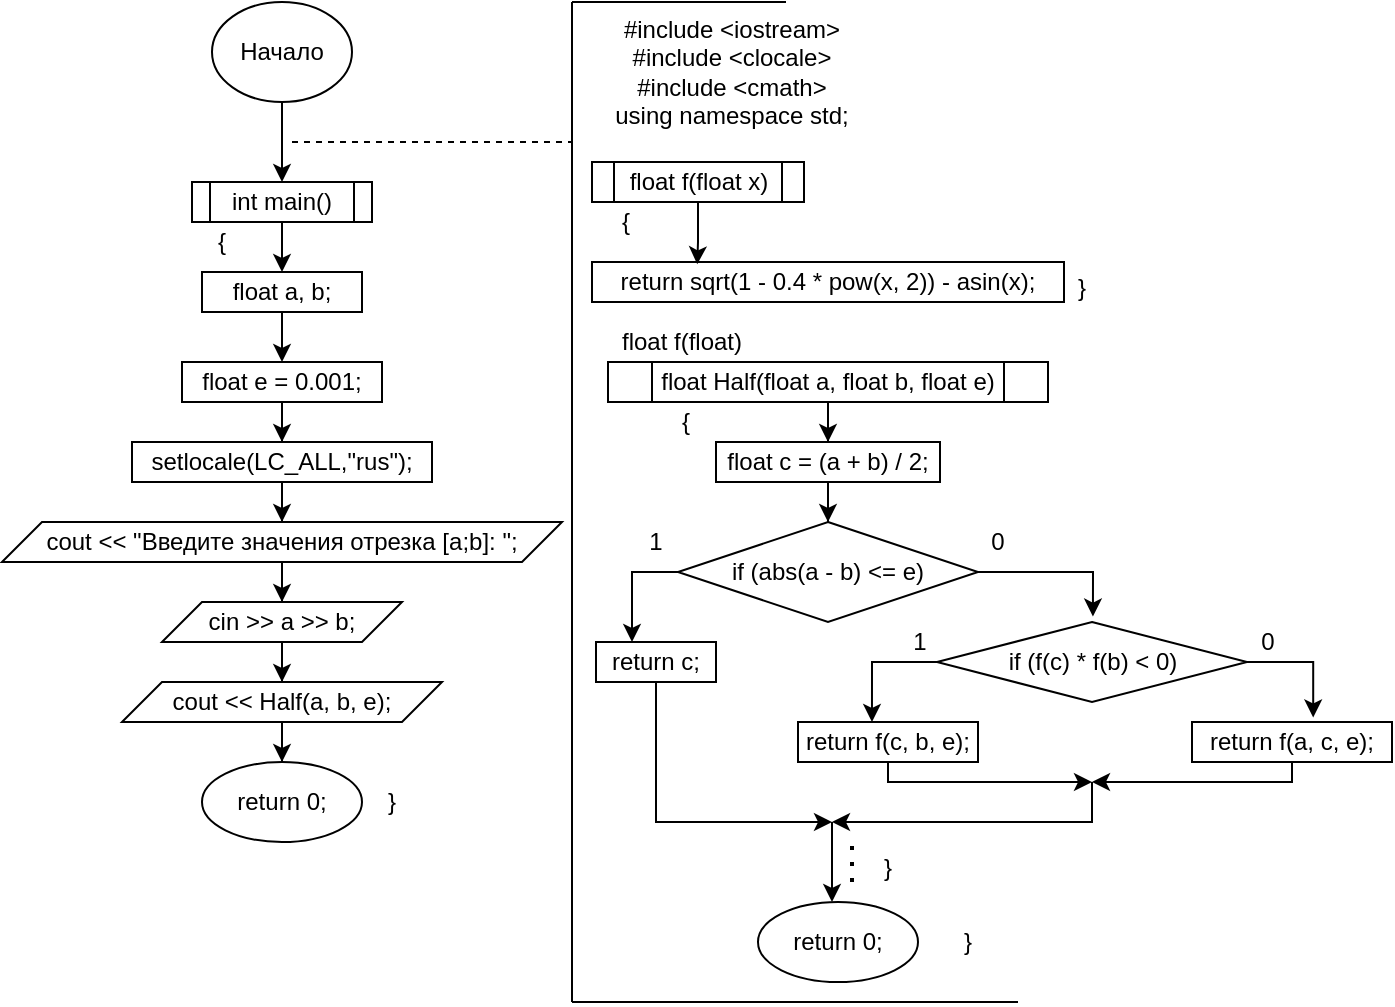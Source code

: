 <mxfile version="24.7.17">
  <diagram name="Страница — 1" id="YSMQW4tKvHTIruasvQNO">
    <mxGraphModel dx="724" dy="494" grid="1" gridSize="10" guides="1" tooltips="1" connect="1" arrows="1" fold="1" page="1" pageScale="1" pageWidth="827" pageHeight="1169" math="0" shadow="0">
      <root>
        <mxCell id="0" />
        <mxCell id="1" parent="0" />
        <mxCell id="barYEJFdWYSISxJVIZfi-20" style="edgeStyle=orthogonalEdgeStyle;rounded=0;orthogonalLoop=1;jettySize=auto;html=1;" parent="1" source="barYEJFdWYSISxJVIZfi-1" target="barYEJFdWYSISxJVIZfi-19" edge="1">
          <mxGeometry relative="1" as="geometry" />
        </mxCell>
        <mxCell id="barYEJFdWYSISxJVIZfi-1" value="Начало" style="ellipse;whiteSpace=wrap;html=1;" parent="1" vertex="1">
          <mxGeometry x="280" y="10" width="70" height="50" as="geometry" />
        </mxCell>
        <mxCell id="barYEJFdWYSISxJVIZfi-4" value="" style="endArrow=none;html=1;rounded=0;" parent="1" edge="1">
          <mxGeometry width="50" height="50" relative="1" as="geometry">
            <mxPoint x="460" y="10" as="sourcePoint" />
            <mxPoint x="567" y="10" as="targetPoint" />
          </mxGeometry>
        </mxCell>
        <mxCell id="barYEJFdWYSISxJVIZfi-5" value="" style="endArrow=none;html=1;rounded=0;" parent="1" edge="1">
          <mxGeometry width="50" height="50" relative="1" as="geometry">
            <mxPoint x="460" y="510" as="sourcePoint" />
            <mxPoint x="460" y="10" as="targetPoint" />
          </mxGeometry>
        </mxCell>
        <mxCell id="barYEJFdWYSISxJVIZfi-7" value="&lt;div&gt;#include &amp;lt;iostream&amp;gt;&lt;/div&gt;&lt;div&gt;#include &amp;lt;clocale&amp;gt;&lt;/div&gt;&lt;div&gt;#include &amp;lt;cmath&amp;gt;&lt;/div&gt;&lt;div&gt;using namespace std;&lt;/div&gt;" style="text;html=1;align=center;verticalAlign=middle;whiteSpace=wrap;rounded=0;" parent="1" vertex="1">
          <mxGeometry x="470" y="10" width="140" height="70" as="geometry" />
        </mxCell>
        <mxCell id="barYEJFdWYSISxJVIZfi-8" value="float f(float x)" style="shape=process;whiteSpace=wrap;html=1;backgroundOutline=1;" parent="1" vertex="1">
          <mxGeometry x="470" y="90" width="106" height="20" as="geometry" />
        </mxCell>
        <mxCell id="barYEJFdWYSISxJVIZfi-16" value="}" style="text;html=1;align=center;verticalAlign=middle;whiteSpace=wrap;rounded=0;" parent="1" vertex="1">
          <mxGeometry x="700" y="140" width="30" height="25" as="geometry" />
        </mxCell>
        <mxCell id="NfwYZ1OnKjQ1SjtDYjIP-7" style="edgeStyle=orthogonalEdgeStyle;rounded=0;orthogonalLoop=1;jettySize=auto;html=1;entryX=0.5;entryY=0;entryDx=0;entryDy=0;" parent="1" source="barYEJFdWYSISxJVIZfi-19" target="NfwYZ1OnKjQ1SjtDYjIP-3" edge="1">
          <mxGeometry relative="1" as="geometry" />
        </mxCell>
        <mxCell id="barYEJFdWYSISxJVIZfi-19" value="int main()" style="shape=process;whiteSpace=wrap;html=1;backgroundOutline=1;" parent="1" vertex="1">
          <mxGeometry x="270" y="100" width="90" height="20" as="geometry" />
        </mxCell>
        <mxCell id="barYEJFdWYSISxJVIZfi-22" value="" style="endArrow=none;dashed=1;html=1;rounded=0;" parent="1" edge="1">
          <mxGeometry width="50" height="50" relative="1" as="geometry">
            <mxPoint x="320" y="80" as="sourcePoint" />
            <mxPoint x="460" y="80" as="targetPoint" />
          </mxGeometry>
        </mxCell>
        <mxCell id="NfwYZ1OnKjQ1SjtDYjIP-9" style="edgeStyle=orthogonalEdgeStyle;rounded=0;orthogonalLoop=1;jettySize=auto;html=1;entryX=0.5;entryY=0;entryDx=0;entryDy=0;" parent="1" source="barYEJFdWYSISxJVIZfi-23" target="barYEJFdWYSISxJVIZfi-25" edge="1">
          <mxGeometry relative="1" as="geometry" />
        </mxCell>
        <mxCell id="barYEJFdWYSISxJVIZfi-23" value="float e = 0.001;" style="rounded=0;whiteSpace=wrap;html=1;" parent="1" vertex="1">
          <mxGeometry x="265" y="190" width="100" height="20" as="geometry" />
        </mxCell>
        <mxCell id="NfwYZ1OnKjQ1SjtDYjIP-10" style="edgeStyle=orthogonalEdgeStyle;rounded=0;orthogonalLoop=1;jettySize=auto;html=1;entryX=0.5;entryY=0;entryDx=0;entryDy=0;" parent="1" source="barYEJFdWYSISxJVIZfi-25" target="NfwYZ1OnKjQ1SjtDYjIP-5" edge="1">
          <mxGeometry relative="1" as="geometry" />
        </mxCell>
        <mxCell id="barYEJFdWYSISxJVIZfi-25" value="setlocale(LC_ALL,&quot;rus&quot;);" style="rounded=0;whiteSpace=wrap;html=1;" parent="1" vertex="1">
          <mxGeometry x="240" y="230" width="150" height="20" as="geometry" />
        </mxCell>
        <mxCell id="NfwYZ1OnKjQ1SjtDYjIP-1" value="return sqrt(1 - 0.4 * pow(x, 2)) - asin(x);" style="rounded=0;whiteSpace=wrap;html=1;" parent="1" vertex="1">
          <mxGeometry x="470" y="140" width="236" height="20" as="geometry" />
        </mxCell>
        <mxCell id="NfwYZ1OnKjQ1SjtDYjIP-8" style="edgeStyle=orthogonalEdgeStyle;rounded=0;orthogonalLoop=1;jettySize=auto;html=1;entryX=0.5;entryY=0;entryDx=0;entryDy=0;" parent="1" source="NfwYZ1OnKjQ1SjtDYjIP-3" target="barYEJFdWYSISxJVIZfi-23" edge="1">
          <mxGeometry relative="1" as="geometry" />
        </mxCell>
        <mxCell id="NfwYZ1OnKjQ1SjtDYjIP-3" value="float a, b;" style="rounded=0;whiteSpace=wrap;html=1;" parent="1" vertex="1">
          <mxGeometry x="275" y="145" width="80" height="20" as="geometry" />
        </mxCell>
        <mxCell id="NfwYZ1OnKjQ1SjtDYjIP-4" value="{" style="text;html=1;align=center;verticalAlign=middle;whiteSpace=wrap;rounded=0;" parent="1" vertex="1">
          <mxGeometry x="270" y="120" width="30" height="20" as="geometry" />
        </mxCell>
        <mxCell id="NfwYZ1OnKjQ1SjtDYjIP-11" style="edgeStyle=orthogonalEdgeStyle;rounded=0;orthogonalLoop=1;jettySize=auto;html=1;" parent="1" source="NfwYZ1OnKjQ1SjtDYjIP-5" target="NfwYZ1OnKjQ1SjtDYjIP-6" edge="1">
          <mxGeometry relative="1" as="geometry" />
        </mxCell>
        <mxCell id="NfwYZ1OnKjQ1SjtDYjIP-5" value="cout &amp;lt;&amp;lt; &quot;Введите значения отрезка [a;b]: &quot;;" style="shape=parallelogram;perimeter=parallelogramPerimeter;whiteSpace=wrap;html=1;fixedSize=1;" parent="1" vertex="1">
          <mxGeometry x="175" y="270" width="280" height="20" as="geometry" />
        </mxCell>
        <mxCell id="SSPWIM7D8s4effEqeD6Z-28" style="edgeStyle=orthogonalEdgeStyle;rounded=0;orthogonalLoop=1;jettySize=auto;html=1;entryX=0.5;entryY=0;entryDx=0;entryDy=0;" edge="1" parent="1" source="NfwYZ1OnKjQ1SjtDYjIP-6" target="SSPWIM7D8s4effEqeD6Z-24">
          <mxGeometry relative="1" as="geometry" />
        </mxCell>
        <mxCell id="NfwYZ1OnKjQ1SjtDYjIP-6" value="cin &amp;gt;&amp;gt; a &amp;gt;&amp;gt; b;" style="shape=parallelogram;perimeter=parallelogramPerimeter;whiteSpace=wrap;html=1;fixedSize=1;" parent="1" vertex="1">
          <mxGeometry x="255" y="310" width="120" height="20" as="geometry" />
        </mxCell>
        <mxCell id="NfwYZ1OnKjQ1SjtDYjIP-35" value="{" style="text;html=1;align=center;verticalAlign=middle;whiteSpace=wrap;rounded=0;" parent="1" vertex="1">
          <mxGeometry x="502" y="210" width="30" height="20" as="geometry" />
        </mxCell>
        <mxCell id="SSPWIM7D8s4effEqeD6Z-11" style="edgeStyle=orthogonalEdgeStyle;rounded=0;orthogonalLoop=1;jettySize=auto;html=1;entryX=0.5;entryY=0;entryDx=0;entryDy=0;" edge="1" parent="1" source="SSPWIM7D8s4effEqeD6Z-1" target="SSPWIM7D8s4effEqeD6Z-4">
          <mxGeometry relative="1" as="geometry" />
        </mxCell>
        <mxCell id="SSPWIM7D8s4effEqeD6Z-1" value="float Half(float a, float b, float e)" style="shape=process;whiteSpace=wrap;html=1;backgroundOutline=1;" vertex="1" parent="1">
          <mxGeometry x="478" y="190" width="220" height="20" as="geometry" />
        </mxCell>
        <mxCell id="SSPWIM7D8s4effEqeD6Z-2" value="&lt;div&gt;float f(float)&lt;/div&gt;" style="text;html=1;align=center;verticalAlign=middle;whiteSpace=wrap;rounded=0;" vertex="1" parent="1">
          <mxGeometry x="470" y="170" width="90" height="20" as="geometry" />
        </mxCell>
        <mxCell id="SSPWIM7D8s4effEqeD6Z-3" style="edgeStyle=orthogonalEdgeStyle;rounded=0;orthogonalLoop=1;jettySize=auto;html=1;entryX=0.223;entryY=0.057;entryDx=0;entryDy=0;entryPerimeter=0;" edge="1" parent="1" source="barYEJFdWYSISxJVIZfi-8" target="NfwYZ1OnKjQ1SjtDYjIP-1">
          <mxGeometry relative="1" as="geometry" />
        </mxCell>
        <mxCell id="SSPWIM7D8s4effEqeD6Z-10" style="edgeStyle=orthogonalEdgeStyle;rounded=0;orthogonalLoop=1;jettySize=auto;html=1;entryX=0.5;entryY=0;entryDx=0;entryDy=0;" edge="1" parent="1" source="SSPWIM7D8s4effEqeD6Z-4" target="SSPWIM7D8s4effEqeD6Z-5">
          <mxGeometry relative="1" as="geometry" />
        </mxCell>
        <mxCell id="SSPWIM7D8s4effEqeD6Z-4" value="float c = (a + b) / 2;" style="rounded=0;whiteSpace=wrap;html=1;" vertex="1" parent="1">
          <mxGeometry x="532" y="230" width="112" height="20" as="geometry" />
        </mxCell>
        <mxCell id="SSPWIM7D8s4effEqeD6Z-14" style="edgeStyle=orthogonalEdgeStyle;rounded=0;orthogonalLoop=1;jettySize=auto;html=1;entryX=0.3;entryY=0;entryDx=0;entryDy=0;entryPerimeter=0;" edge="1" parent="1" source="SSPWIM7D8s4effEqeD6Z-5" target="SSPWIM7D8s4effEqeD6Z-6">
          <mxGeometry relative="1" as="geometry">
            <mxPoint x="490" y="320" as="targetPoint" />
            <Array as="points">
              <mxPoint x="490" y="295" />
            </Array>
          </mxGeometry>
        </mxCell>
        <mxCell id="SSPWIM7D8s4effEqeD6Z-17" style="edgeStyle=orthogonalEdgeStyle;rounded=0;orthogonalLoop=1;jettySize=auto;html=1;entryX=0.503;entryY=-0.068;entryDx=0;entryDy=0;entryPerimeter=0;" edge="1" parent="1" source="SSPWIM7D8s4effEqeD6Z-5" target="SSPWIM7D8s4effEqeD6Z-7">
          <mxGeometry relative="1" as="geometry">
            <mxPoint x="720" y="310" as="targetPoint" />
            <Array as="points">
              <mxPoint x="721" y="295" />
            </Array>
          </mxGeometry>
        </mxCell>
        <mxCell id="SSPWIM7D8s4effEqeD6Z-5" value="if (abs(a - b) &amp;lt;= e)" style="rhombus;whiteSpace=wrap;html=1;" vertex="1" parent="1">
          <mxGeometry x="513" y="270" width="150" height="50" as="geometry" />
        </mxCell>
        <mxCell id="SSPWIM7D8s4effEqeD6Z-32" style="edgeStyle=orthogonalEdgeStyle;rounded=0;orthogonalLoop=1;jettySize=auto;html=1;" edge="1" parent="1" source="SSPWIM7D8s4effEqeD6Z-6">
          <mxGeometry relative="1" as="geometry">
            <mxPoint x="590" y="420" as="targetPoint" />
            <Array as="points">
              <mxPoint x="502" y="420" />
            </Array>
          </mxGeometry>
        </mxCell>
        <mxCell id="SSPWIM7D8s4effEqeD6Z-6" value="return c;" style="rounded=0;whiteSpace=wrap;html=1;" vertex="1" parent="1">
          <mxGeometry x="472" y="330" width="60" height="20" as="geometry" />
        </mxCell>
        <mxCell id="SSPWIM7D8s4effEqeD6Z-20" style="edgeStyle=orthogonalEdgeStyle;rounded=0;orthogonalLoop=1;jettySize=auto;html=1;entryX=0.411;entryY=0;entryDx=0;entryDy=0;entryPerimeter=0;" edge="1" parent="1" source="SSPWIM7D8s4effEqeD6Z-7" target="SSPWIM7D8s4effEqeD6Z-18">
          <mxGeometry relative="1" as="geometry">
            <mxPoint x="610" y="360" as="targetPoint" />
            <Array as="points">
              <mxPoint x="610" y="340" />
            </Array>
          </mxGeometry>
        </mxCell>
        <mxCell id="SSPWIM7D8s4effEqeD6Z-21" style="edgeStyle=orthogonalEdgeStyle;rounded=0;orthogonalLoop=1;jettySize=auto;html=1;entryX=0.606;entryY=-0.113;entryDx=0;entryDy=0;entryPerimeter=0;" edge="1" parent="1" source="SSPWIM7D8s4effEqeD6Z-7" target="SSPWIM7D8s4effEqeD6Z-19">
          <mxGeometry relative="1" as="geometry">
            <mxPoint x="830" y="360" as="targetPoint" />
            <Array as="points">
              <mxPoint x="831" y="340" />
            </Array>
          </mxGeometry>
        </mxCell>
        <mxCell id="SSPWIM7D8s4effEqeD6Z-7" value="if (f(c) * f(b) &amp;lt; 0)" style="rhombus;whiteSpace=wrap;html=1;" vertex="1" parent="1">
          <mxGeometry x="642.5" y="320" width="155" height="40" as="geometry" />
        </mxCell>
        <mxCell id="SSPWIM7D8s4effEqeD6Z-15" value="1" style="text;html=1;align=center;verticalAlign=middle;whiteSpace=wrap;rounded=0;" vertex="1" parent="1">
          <mxGeometry x="492" y="270" width="20" height="20" as="geometry" />
        </mxCell>
        <mxCell id="SSPWIM7D8s4effEqeD6Z-16" value="0" style="text;html=1;align=center;verticalAlign=middle;whiteSpace=wrap;rounded=0;" vertex="1" parent="1">
          <mxGeometry x="663" y="270" width="20" height="20" as="geometry" />
        </mxCell>
        <mxCell id="SSPWIM7D8s4effEqeD6Z-33" style="edgeStyle=orthogonalEdgeStyle;rounded=0;orthogonalLoop=1;jettySize=auto;html=1;" edge="1" parent="1" source="SSPWIM7D8s4effEqeD6Z-18">
          <mxGeometry relative="1" as="geometry">
            <mxPoint x="720" y="400" as="targetPoint" />
            <Array as="points">
              <mxPoint x="618" y="400" />
            </Array>
          </mxGeometry>
        </mxCell>
        <mxCell id="SSPWIM7D8s4effEqeD6Z-18" value="return f(c, b, e);" style="rounded=0;whiteSpace=wrap;html=1;" vertex="1" parent="1">
          <mxGeometry x="573" y="370" width="90" height="20" as="geometry" />
        </mxCell>
        <mxCell id="SSPWIM7D8s4effEqeD6Z-34" style="edgeStyle=orthogonalEdgeStyle;rounded=0;orthogonalLoop=1;jettySize=auto;html=1;" edge="1" parent="1" source="SSPWIM7D8s4effEqeD6Z-19">
          <mxGeometry relative="1" as="geometry">
            <mxPoint x="720" y="400" as="targetPoint" />
            <Array as="points">
              <mxPoint x="820" y="400" />
            </Array>
          </mxGeometry>
        </mxCell>
        <mxCell id="SSPWIM7D8s4effEqeD6Z-19" value="return f(a, c, e);" style="whiteSpace=wrap;html=1;" vertex="1" parent="1">
          <mxGeometry x="770" y="370" width="100" height="20" as="geometry" />
        </mxCell>
        <mxCell id="SSPWIM7D8s4effEqeD6Z-22" value="0" style="text;html=1;align=center;verticalAlign=middle;whiteSpace=wrap;rounded=0;" vertex="1" parent="1">
          <mxGeometry x="797.5" y="320" width="20" height="20" as="geometry" />
        </mxCell>
        <mxCell id="SSPWIM7D8s4effEqeD6Z-23" value="1" style="text;html=1;align=center;verticalAlign=middle;whiteSpace=wrap;rounded=0;" vertex="1" parent="1">
          <mxGeometry x="624" y="320" width="20" height="20" as="geometry" />
        </mxCell>
        <mxCell id="SSPWIM7D8s4effEqeD6Z-29" style="edgeStyle=orthogonalEdgeStyle;rounded=0;orthogonalLoop=1;jettySize=auto;html=1;entryX=0.5;entryY=0;entryDx=0;entryDy=0;" edge="1" parent="1" source="SSPWIM7D8s4effEqeD6Z-24" target="SSPWIM7D8s4effEqeD6Z-26">
          <mxGeometry relative="1" as="geometry" />
        </mxCell>
        <mxCell id="SSPWIM7D8s4effEqeD6Z-24" value="cout &amp;lt;&amp;lt; Half(a, b, e);" style="shape=parallelogram;perimeter=parallelogramPerimeter;whiteSpace=wrap;html=1;fixedSize=1;" vertex="1" parent="1">
          <mxGeometry x="235" y="350" width="160" height="20" as="geometry" />
        </mxCell>
        <mxCell id="SSPWIM7D8s4effEqeD6Z-26" value="return 0;" style="ellipse;whiteSpace=wrap;html=1;" vertex="1" parent="1">
          <mxGeometry x="275" y="390" width="80" height="40" as="geometry" />
        </mxCell>
        <mxCell id="SSPWIM7D8s4effEqeD6Z-30" value="}" style="text;html=1;align=center;verticalAlign=middle;whiteSpace=wrap;rounded=0;" vertex="1" parent="1">
          <mxGeometry x="355" y="397.5" width="30" height="25" as="geometry" />
        </mxCell>
        <mxCell id="SSPWIM7D8s4effEqeD6Z-31" value="{" style="text;html=1;align=center;verticalAlign=middle;whiteSpace=wrap;rounded=0;" vertex="1" parent="1">
          <mxGeometry x="472" y="110" width="30" height="20" as="geometry" />
        </mxCell>
        <mxCell id="SSPWIM7D8s4effEqeD6Z-35" value="" style="endArrow=classic;html=1;rounded=0;" edge="1" parent="1">
          <mxGeometry width="50" height="50" relative="1" as="geometry">
            <mxPoint x="720" y="400" as="sourcePoint" />
            <mxPoint x="590" y="420" as="targetPoint" />
            <Array as="points">
              <mxPoint x="720" y="420" />
            </Array>
          </mxGeometry>
        </mxCell>
        <mxCell id="SSPWIM7D8s4effEqeD6Z-36" value="" style="endArrow=classic;html=1;rounded=0;" edge="1" parent="1">
          <mxGeometry width="50" height="50" relative="1" as="geometry">
            <mxPoint x="590" y="420" as="sourcePoint" />
            <mxPoint x="590" y="460" as="targetPoint" />
          </mxGeometry>
        </mxCell>
        <mxCell id="SSPWIM7D8s4effEqeD6Z-37" value="return 0;" style="ellipse;whiteSpace=wrap;html=1;" vertex="1" parent="1">
          <mxGeometry x="553" y="460" width="80" height="40" as="geometry" />
        </mxCell>
        <mxCell id="SSPWIM7D8s4effEqeD6Z-38" value="}" style="text;html=1;align=center;verticalAlign=middle;whiteSpace=wrap;rounded=0;" vertex="1" parent="1">
          <mxGeometry x="642.5" y="467.5" width="30" height="25" as="geometry" />
        </mxCell>
        <mxCell id="SSPWIM7D8s4effEqeD6Z-39" value="}" style="text;html=1;align=center;verticalAlign=middle;whiteSpace=wrap;rounded=0;" vertex="1" parent="1">
          <mxGeometry x="603" y="430" width="30" height="25" as="geometry" />
        </mxCell>
        <mxCell id="SSPWIM7D8s4effEqeD6Z-40" value="" style="endArrow=none;dashed=1;html=1;dashPattern=1 3;strokeWidth=2;rounded=0;" edge="1" parent="1">
          <mxGeometry width="50" height="50" relative="1" as="geometry">
            <mxPoint x="600" y="450" as="sourcePoint" />
            <mxPoint x="600" y="430" as="targetPoint" />
          </mxGeometry>
        </mxCell>
        <mxCell id="SSPWIM7D8s4effEqeD6Z-41" value="" style="endArrow=none;html=1;rounded=0;" edge="1" parent="1">
          <mxGeometry width="50" height="50" relative="1" as="geometry">
            <mxPoint x="460" y="510" as="sourcePoint" />
            <mxPoint x="683" y="510" as="targetPoint" />
          </mxGeometry>
        </mxCell>
      </root>
    </mxGraphModel>
  </diagram>
</mxfile>
